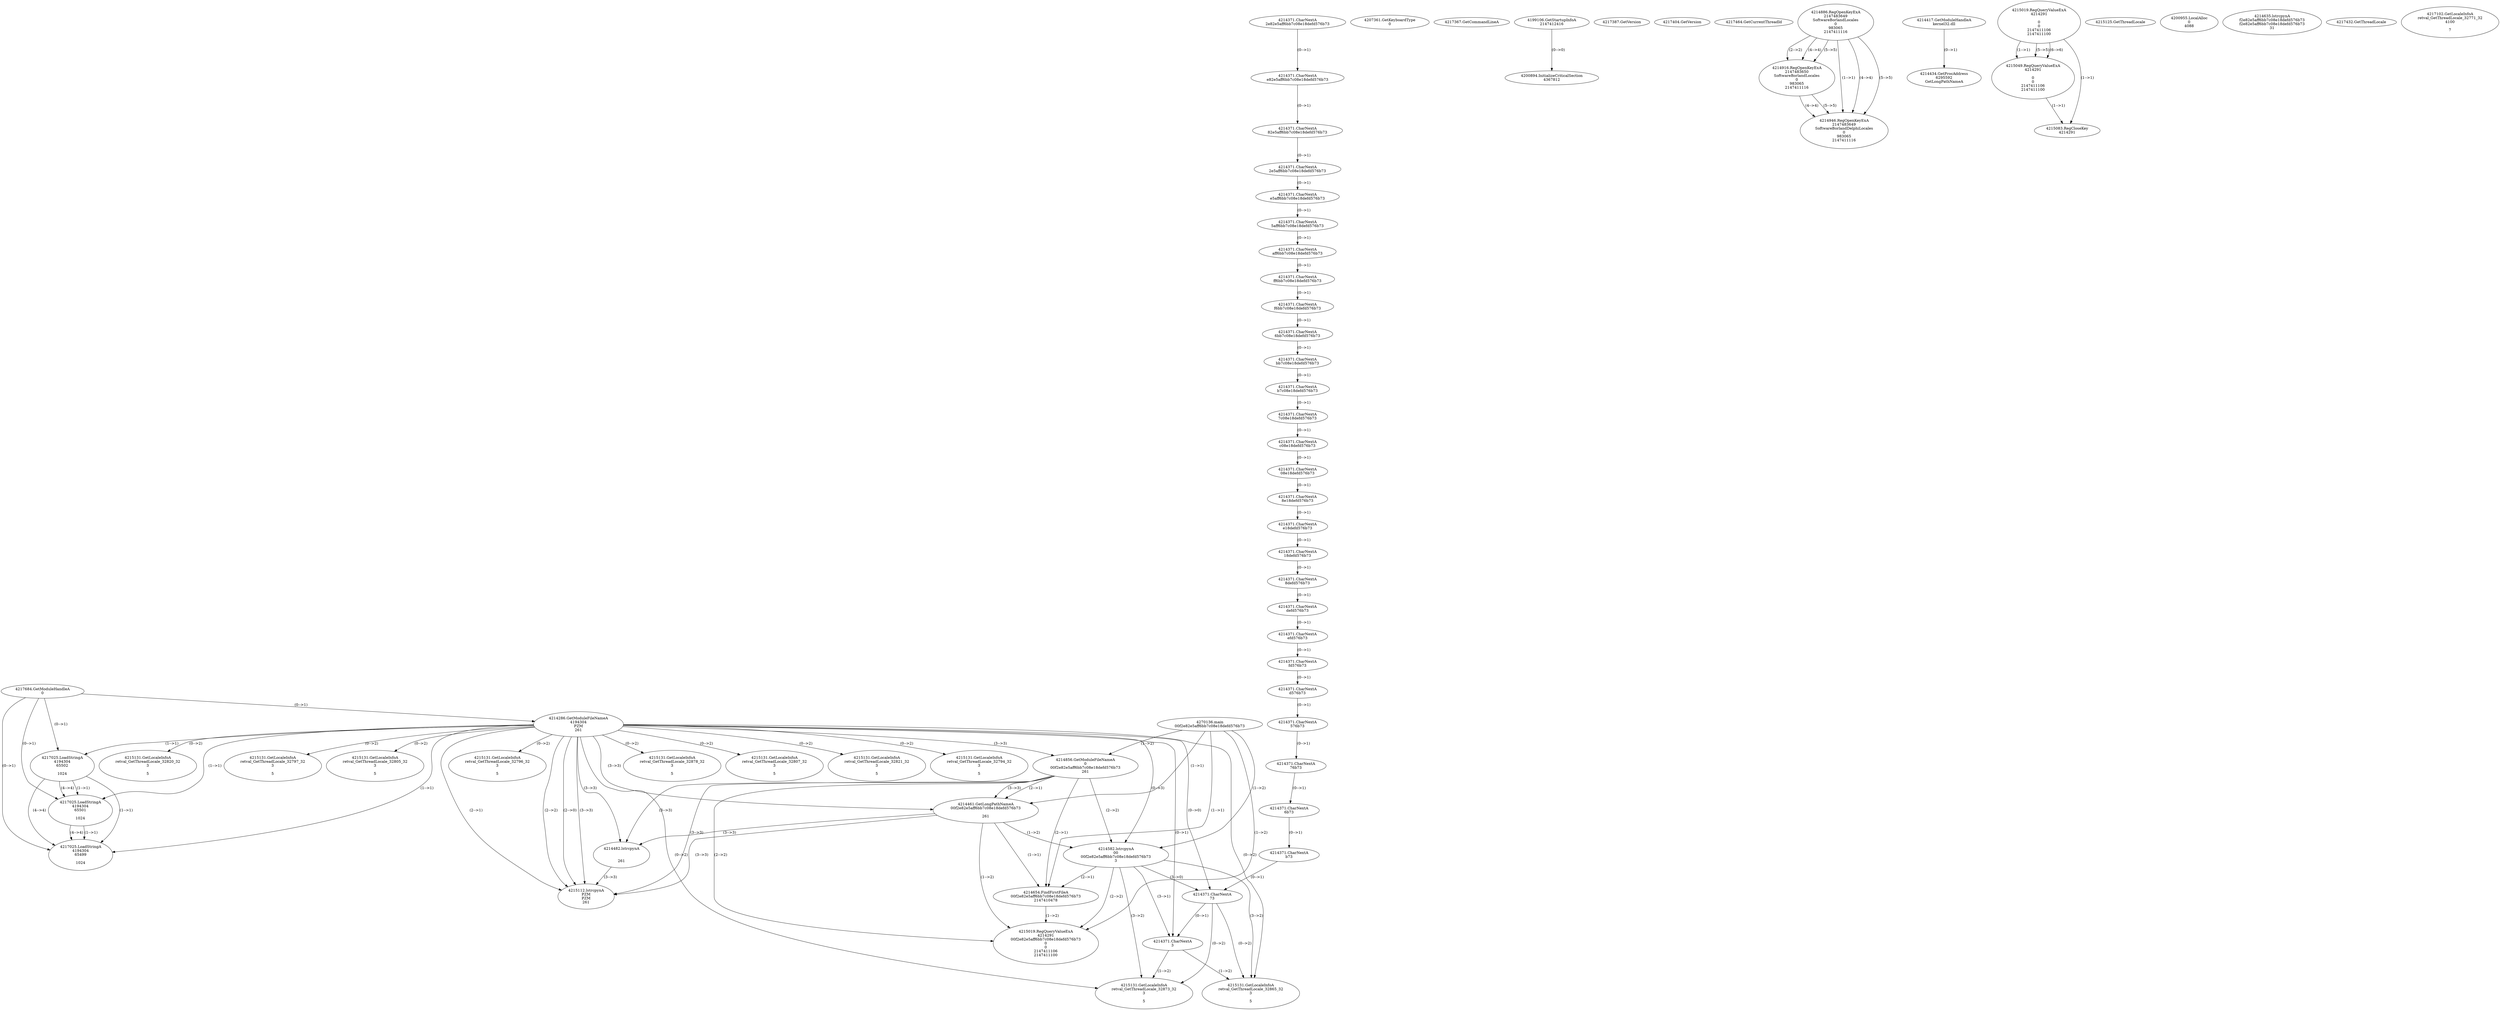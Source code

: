 // Global SCDG with merge call
digraph {
	0 [label="4270136.main
00f2e82e5aff6bb7c08e18defd576b73"]
	1 [label="4217684.GetModuleHandleA
0"]
	2 [label="4207361.GetKeyboardType
0"]
	3 [label="4217367.GetCommandLineA
"]
	4 [label="4199106.GetStartupInfoA
2147412416"]
	5 [label="4217387.GetVersion
"]
	6 [label="4217404.GetVersion
"]
	7 [label="4217464.GetCurrentThreadId
"]
	8 [label="4214286.GetModuleFileNameA
4194304
PZM
261"]
	1 -> 8 [label="(0-->1)"]
	9 [label="4214856.GetModuleFileNameA
0
00f2e82e5aff6bb7c08e18defd576b73
261"]
	0 -> 9 [label="(1-->2)"]
	8 -> 9 [label="(3-->3)"]
	10 [label="4214886.RegOpenKeyExA
2147483649
Software\Borland\Locales
0
983065
2147411116"]
	11 [label="4214916.RegOpenKeyExA
2147483650
Software\Borland\Locales
0
983065
2147411116"]
	10 -> 11 [label="(2-->2)"]
	10 -> 11 [label="(4-->4)"]
	10 -> 11 [label="(5-->5)"]
	12 [label="4214946.RegOpenKeyExA
2147483649
Software\Borland\Delphi\Locales
0
983065
2147411116"]
	10 -> 12 [label="(1-->1)"]
	10 -> 12 [label="(4-->4)"]
	11 -> 12 [label="(4-->4)"]
	10 -> 12 [label="(5-->5)"]
	11 -> 12 [label="(5-->5)"]
	13 [label="4214417.GetModuleHandleA
kernel32.dll"]
	14 [label="4214434.GetProcAddress
6295592
GetLongPathNameA"]
	13 -> 14 [label="(0-->1)"]
	15 [label="4214461.GetLongPathNameA
00f2e82e5aff6bb7c08e18defd576b73

261"]
	0 -> 15 [label="(1-->1)"]
	9 -> 15 [label="(2-->1)"]
	8 -> 15 [label="(3-->3)"]
	9 -> 15 [label="(3-->3)"]
	16 [label="4214482.lstrcpynA


261"]
	8 -> 16 [label="(3-->3)"]
	9 -> 16 [label="(3-->3)"]
	15 -> 16 [label="(3-->3)"]
	17 [label="4215019.RegQueryValueExA
4214291

0
0
2147411106
2147411100"]
	18 [label="4215049.RegQueryValueExA
4214291

0
0
2147411106
2147411100"]
	17 -> 18 [label="(1-->1)"]
	17 -> 18 [label="(5-->5)"]
	17 -> 18 [label="(6-->6)"]
	19 [label="4215083.RegCloseKey
4214291"]
	17 -> 19 [label="(1-->1)"]
	18 -> 19 [label="(1-->1)"]
	20 [label="4215112.lstrcpynA
PZM
PZM
261"]
	8 -> 20 [label="(2-->1)"]
	8 -> 20 [label="(2-->2)"]
	8 -> 20 [label="(3-->3)"]
	9 -> 20 [label="(3-->3)"]
	15 -> 20 [label="(3-->3)"]
	16 -> 20 [label="(3-->3)"]
	8 -> 20 [label="(2-->0)"]
	21 [label="4215125.GetThreadLocale
"]
	22 [label="4215131.GetLocaleInfoA
retval_GetThreadLocale_32796_32
3

5"]
	8 -> 22 [label="(0-->2)"]
	23 [label="4217025.LoadStringA
4194304
65502

1024"]
	1 -> 23 [label="(0-->1)"]
	8 -> 23 [label="(1-->1)"]
	24 [label="4200894.InitializeCriticalSection
4367812"]
	4 -> 24 [label="(0-->0)"]
	25 [label="4200955.LocalAlloc
0
4088"]
	26 [label="4214582.lstrcpynA
00
00f2e82e5aff6bb7c08e18defd576b73
3"]
	0 -> 26 [label="(1-->2)"]
	9 -> 26 [label="(2-->2)"]
	15 -> 26 [label="(1-->2)"]
	8 -> 26 [label="(0-->3)"]
	27 [label="4214371.CharNextA
2e82e5aff6bb7c08e18defd576b73"]
	28 [label="4214371.CharNextA
e82e5aff6bb7c08e18defd576b73"]
	27 -> 28 [label="(0-->1)"]
	29 [label="4214371.CharNextA
82e5aff6bb7c08e18defd576b73"]
	28 -> 29 [label="(0-->1)"]
	30 [label="4214371.CharNextA
2e5aff6bb7c08e18defd576b73"]
	29 -> 30 [label="(0-->1)"]
	31 [label="4214371.CharNextA
e5aff6bb7c08e18defd576b73"]
	30 -> 31 [label="(0-->1)"]
	32 [label="4214371.CharNextA
5aff6bb7c08e18defd576b73"]
	31 -> 32 [label="(0-->1)"]
	33 [label="4214371.CharNextA
aff6bb7c08e18defd576b73"]
	32 -> 33 [label="(0-->1)"]
	34 [label="4214371.CharNextA
ff6bb7c08e18defd576b73"]
	33 -> 34 [label="(0-->1)"]
	35 [label="4214371.CharNextA
f6bb7c08e18defd576b73"]
	34 -> 35 [label="(0-->1)"]
	36 [label="4214371.CharNextA
6bb7c08e18defd576b73"]
	35 -> 36 [label="(0-->1)"]
	37 [label="4214371.CharNextA
bb7c08e18defd576b73"]
	36 -> 37 [label="(0-->1)"]
	38 [label="4214371.CharNextA
b7c08e18defd576b73"]
	37 -> 38 [label="(0-->1)"]
	39 [label="4214371.CharNextA
7c08e18defd576b73"]
	38 -> 39 [label="(0-->1)"]
	40 [label="4214371.CharNextA
c08e18defd576b73"]
	39 -> 40 [label="(0-->1)"]
	41 [label="4214371.CharNextA
08e18defd576b73"]
	40 -> 41 [label="(0-->1)"]
	42 [label="4214371.CharNextA
8e18defd576b73"]
	41 -> 42 [label="(0-->1)"]
	43 [label="4214371.CharNextA
e18defd576b73"]
	42 -> 43 [label="(0-->1)"]
	44 [label="4214371.CharNextA
18defd576b73"]
	43 -> 44 [label="(0-->1)"]
	45 [label="4214371.CharNextA
8defd576b73"]
	44 -> 45 [label="(0-->1)"]
	46 [label="4214371.CharNextA
defd576b73"]
	45 -> 46 [label="(0-->1)"]
	47 [label="4214371.CharNextA
efd576b73"]
	46 -> 47 [label="(0-->1)"]
	48 [label="4214371.CharNextA
fd576b73"]
	47 -> 48 [label="(0-->1)"]
	49 [label="4214371.CharNextA
d576b73"]
	48 -> 49 [label="(0-->1)"]
	50 [label="4214371.CharNextA
576b73"]
	49 -> 50 [label="(0-->1)"]
	51 [label="4214371.CharNextA
76b73"]
	50 -> 51 [label="(0-->1)"]
	52 [label="4214371.CharNextA
6b73"]
	51 -> 52 [label="(0-->1)"]
	53 [label="4214371.CharNextA
b73"]
	52 -> 53 [label="(0-->1)"]
	54 [label="4214371.CharNextA
73"]
	53 -> 54 [label="(0-->1)"]
	8 -> 54 [label="(0-->0)"]
	26 -> 54 [label="(3-->0)"]
	55 [label="4214371.CharNextA
3"]
	8 -> 55 [label="(0-->1)"]
	26 -> 55 [label="(3-->1)"]
	54 -> 55 [label="(0-->1)"]
	56 [label="4214635.lstrcpynA
f2e82e5aff6bb7c08e18defd576b73
f2e82e5aff6bb7c08e18defd576b73
31"]
	57 [label="4214654.FindFirstFileA
00f2e82e5aff6bb7c08e18defd576b73
2147410478"]
	0 -> 57 [label="(1-->1)"]
	9 -> 57 [label="(2-->1)"]
	15 -> 57 [label="(1-->1)"]
	26 -> 57 [label="(2-->1)"]
	58 [label="4215019.RegQueryValueExA
4214291
00f2e82e5aff6bb7c08e18defd576b73
0
0
2147411106
2147411100"]
	0 -> 58 [label="(1-->2)"]
	9 -> 58 [label="(2-->2)"]
	15 -> 58 [label="(1-->2)"]
	26 -> 58 [label="(2-->2)"]
	57 -> 58 [label="(1-->2)"]
	59 [label="4215131.GetLocaleInfoA
retval_GetThreadLocale_32873_32
3

5"]
	8 -> 59 [label="(0-->2)"]
	26 -> 59 [label="(3-->2)"]
	54 -> 59 [label="(0-->2)"]
	55 -> 59 [label="(1-->2)"]
	60 [label="4217432.GetThreadLocale
"]
	61 [label="4217102.GetLocaleInfoA
retval_GetThreadLocale_32771_32
4100

7"]
	62 [label="4215131.GetLocaleInfoA
retval_GetThreadLocale_32878_32
3

5"]
	8 -> 62 [label="(0-->2)"]
	63 [label="4217025.LoadStringA
4194304
65501

1024"]
	1 -> 63 [label="(0-->1)"]
	8 -> 63 [label="(1-->1)"]
	23 -> 63 [label="(1-->1)"]
	23 -> 63 [label="(4-->4)"]
	64 [label="4215131.GetLocaleInfoA
retval_GetThreadLocale_32807_32
3

5"]
	8 -> 64 [label="(0-->2)"]
	65 [label="4217025.LoadStringA
4194304
65499

1024"]
	1 -> 65 [label="(0-->1)"]
	8 -> 65 [label="(1-->1)"]
	23 -> 65 [label="(1-->1)"]
	63 -> 65 [label="(1-->1)"]
	23 -> 65 [label="(4-->4)"]
	63 -> 65 [label="(4-->4)"]
	66 [label="4215131.GetLocaleInfoA
retval_GetThreadLocale_32821_32
3

5"]
	8 -> 66 [label="(0-->2)"]
	67 [label="4215131.GetLocaleInfoA
retval_GetThreadLocale_32794_32
3

5"]
	8 -> 67 [label="(0-->2)"]
	68 [label="4215131.GetLocaleInfoA
retval_GetThreadLocale_32820_32
3

5"]
	8 -> 68 [label="(0-->2)"]
	69 [label="4215131.GetLocaleInfoA
retval_GetThreadLocale_32797_32
3

5"]
	8 -> 69 [label="(0-->2)"]
	70 [label="4215131.GetLocaleInfoA
retval_GetThreadLocale_32805_32
3

5"]
	8 -> 70 [label="(0-->2)"]
	71 [label="4215131.GetLocaleInfoA
retval_GetThreadLocale_32865_32
3

5"]
	8 -> 71 [label="(0-->2)"]
	26 -> 71 [label="(3-->2)"]
	54 -> 71 [label="(0-->2)"]
	55 -> 71 [label="(1-->2)"]
}
